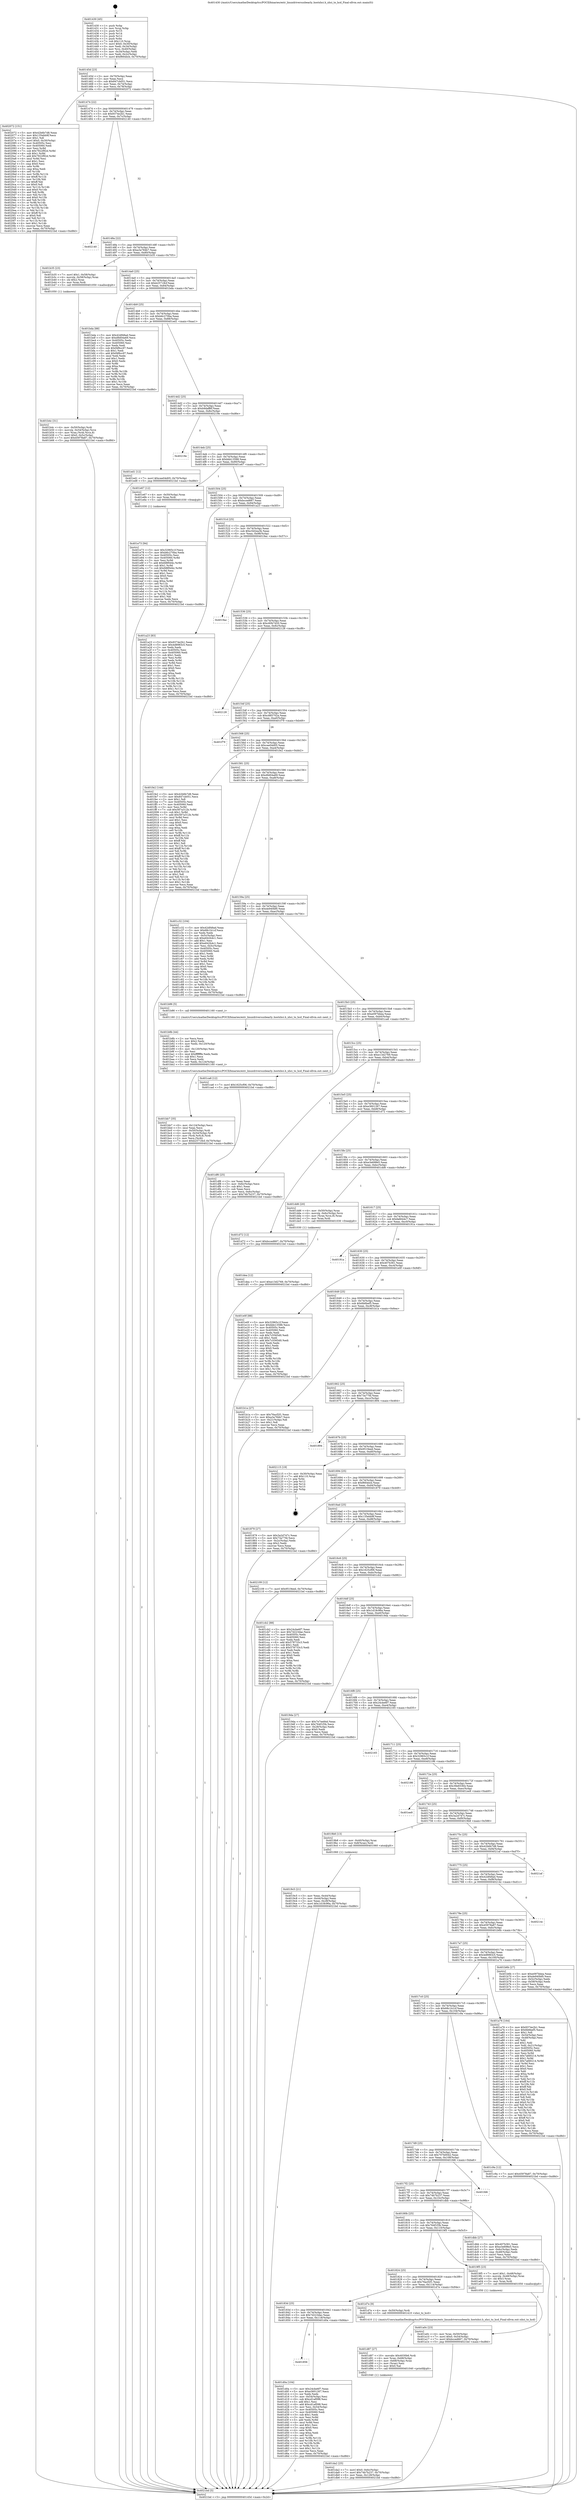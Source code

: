 digraph "0x401430" {
  label = "0x401430 (/mnt/c/Users/mathe/Desktop/tcc/POCII/binaries/extr_linuxdriversusbearly..hostxhci.h_xhci_to_hcd_Final-ollvm.out::main(0))"
  labelloc = "t"
  node[shape=record]

  Entry [label="",width=0.3,height=0.3,shape=circle,fillcolor=black,style=filled]
  "0x40145d" [label="{
     0x40145d [23]\l
     | [instrs]\l
     &nbsp;&nbsp;0x40145d \<+3\>: mov -0x70(%rbp),%eax\l
     &nbsp;&nbsp;0x401460 \<+2\>: mov %eax,%ecx\l
     &nbsp;&nbsp;0x401462 \<+6\>: sub $0x847cb051,%ecx\l
     &nbsp;&nbsp;0x401468 \<+3\>: mov %eax,-0x74(%rbp)\l
     &nbsp;&nbsp;0x40146b \<+3\>: mov %ecx,-0x78(%rbp)\l
     &nbsp;&nbsp;0x40146e \<+6\>: je 0000000000402072 \<main+0xc42\>\l
  }"]
  "0x402072" [label="{
     0x402072 [151]\l
     | [instrs]\l
     &nbsp;&nbsp;0x402072 \<+5\>: mov $0x42b6b7d8,%eax\l
     &nbsp;&nbsp;0x402077 \<+5\>: mov $0x135ebb9f,%ecx\l
     &nbsp;&nbsp;0x40207c \<+2\>: mov $0x1,%dl\l
     &nbsp;&nbsp;0x40207e \<+7\>: movl $0x0,-0x30(%rbp)\l
     &nbsp;&nbsp;0x402085 \<+7\>: mov 0x40505c,%esi\l
     &nbsp;&nbsp;0x40208c \<+7\>: mov 0x405060,%edi\l
     &nbsp;&nbsp;0x402093 \<+3\>: mov %esi,%r8d\l
     &nbsp;&nbsp;0x402096 \<+7\>: sub $0x7922f92d,%r8d\l
     &nbsp;&nbsp;0x40209d \<+4\>: sub $0x1,%r8d\l
     &nbsp;&nbsp;0x4020a1 \<+7\>: add $0x7922f92d,%r8d\l
     &nbsp;&nbsp;0x4020a8 \<+4\>: imul %r8d,%esi\l
     &nbsp;&nbsp;0x4020ac \<+3\>: and $0x1,%esi\l
     &nbsp;&nbsp;0x4020af \<+3\>: cmp $0x0,%esi\l
     &nbsp;&nbsp;0x4020b2 \<+4\>: sete %r9b\l
     &nbsp;&nbsp;0x4020b6 \<+3\>: cmp $0xa,%edi\l
     &nbsp;&nbsp;0x4020b9 \<+4\>: setl %r10b\l
     &nbsp;&nbsp;0x4020bd \<+3\>: mov %r9b,%r11b\l
     &nbsp;&nbsp;0x4020c0 \<+4\>: xor $0xff,%r11b\l
     &nbsp;&nbsp;0x4020c4 \<+3\>: mov %r10b,%bl\l
     &nbsp;&nbsp;0x4020c7 \<+3\>: xor $0xff,%bl\l
     &nbsp;&nbsp;0x4020ca \<+3\>: xor $0x0,%dl\l
     &nbsp;&nbsp;0x4020cd \<+3\>: mov %r11b,%r14b\l
     &nbsp;&nbsp;0x4020d0 \<+4\>: and $0x0,%r14b\l
     &nbsp;&nbsp;0x4020d4 \<+3\>: and %dl,%r9b\l
     &nbsp;&nbsp;0x4020d7 \<+3\>: mov %bl,%r15b\l
     &nbsp;&nbsp;0x4020da \<+4\>: and $0x0,%r15b\l
     &nbsp;&nbsp;0x4020de \<+3\>: and %dl,%r10b\l
     &nbsp;&nbsp;0x4020e1 \<+3\>: or %r9b,%r14b\l
     &nbsp;&nbsp;0x4020e4 \<+3\>: or %r10b,%r15b\l
     &nbsp;&nbsp;0x4020e7 \<+3\>: xor %r15b,%r14b\l
     &nbsp;&nbsp;0x4020ea \<+3\>: or %bl,%r11b\l
     &nbsp;&nbsp;0x4020ed \<+4\>: xor $0xff,%r11b\l
     &nbsp;&nbsp;0x4020f1 \<+3\>: or $0x0,%dl\l
     &nbsp;&nbsp;0x4020f4 \<+3\>: and %dl,%r11b\l
     &nbsp;&nbsp;0x4020f7 \<+3\>: or %r11b,%r14b\l
     &nbsp;&nbsp;0x4020fa \<+4\>: test $0x1,%r14b\l
     &nbsp;&nbsp;0x4020fe \<+3\>: cmovne %ecx,%eax\l
     &nbsp;&nbsp;0x402101 \<+3\>: mov %eax,-0x70(%rbp)\l
     &nbsp;&nbsp;0x402104 \<+5\>: jmp 00000000004021bd \<main+0xd8d\>\l
  }"]
  "0x401474" [label="{
     0x401474 [22]\l
     | [instrs]\l
     &nbsp;&nbsp;0x401474 \<+5\>: jmp 0000000000401479 \<main+0x49\>\l
     &nbsp;&nbsp;0x401479 \<+3\>: mov -0x74(%rbp),%eax\l
     &nbsp;&nbsp;0x40147c \<+5\>: sub $0x9374e2b1,%eax\l
     &nbsp;&nbsp;0x401481 \<+3\>: mov %eax,-0x7c(%rbp)\l
     &nbsp;&nbsp;0x401484 \<+6\>: je 0000000000402140 \<main+0xd10\>\l
  }"]
  Exit [label="",width=0.3,height=0.3,shape=circle,fillcolor=black,style=filled,peripheries=2]
  "0x402140" [label="{
     0x402140\l
  }", style=dashed]
  "0x40148a" [label="{
     0x40148a [22]\l
     | [instrs]\l
     &nbsp;&nbsp;0x40148a \<+5\>: jmp 000000000040148f \<main+0x5f\>\l
     &nbsp;&nbsp;0x40148f \<+3\>: mov -0x74(%rbp),%eax\l
     &nbsp;&nbsp;0x401492 \<+5\>: sub $0xa3a784b7,%eax\l
     &nbsp;&nbsp;0x401497 \<+3\>: mov %eax,-0x80(%rbp)\l
     &nbsp;&nbsp;0x40149a \<+6\>: je 0000000000401b35 \<main+0x705\>\l
  }"]
  "0x401e73" [label="{
     0x401e73 [94]\l
     | [instrs]\l
     &nbsp;&nbsp;0x401e73 \<+5\>: mov $0x32965c1f,%ecx\l
     &nbsp;&nbsp;0x401e78 \<+5\>: mov $0xb6c270ba,%edx\l
     &nbsp;&nbsp;0x401e7d \<+7\>: mov 0x40505c,%esi\l
     &nbsp;&nbsp;0x401e84 \<+8\>: mov 0x405060,%r8d\l
     &nbsp;&nbsp;0x401e8c \<+3\>: mov %esi,%r9d\l
     &nbsp;&nbsp;0x401e8f \<+7\>: add $0xfd8f0d4c,%r9d\l
     &nbsp;&nbsp;0x401e96 \<+4\>: sub $0x1,%r9d\l
     &nbsp;&nbsp;0x401e9a \<+7\>: sub $0xfd8f0d4c,%r9d\l
     &nbsp;&nbsp;0x401ea1 \<+4\>: imul %r9d,%esi\l
     &nbsp;&nbsp;0x401ea5 \<+3\>: and $0x1,%esi\l
     &nbsp;&nbsp;0x401ea8 \<+3\>: cmp $0x0,%esi\l
     &nbsp;&nbsp;0x401eab \<+4\>: sete %r10b\l
     &nbsp;&nbsp;0x401eaf \<+4\>: cmp $0xa,%r8d\l
     &nbsp;&nbsp;0x401eb3 \<+4\>: setl %r11b\l
     &nbsp;&nbsp;0x401eb7 \<+3\>: mov %r10b,%bl\l
     &nbsp;&nbsp;0x401eba \<+3\>: and %r11b,%bl\l
     &nbsp;&nbsp;0x401ebd \<+3\>: xor %r11b,%r10b\l
     &nbsp;&nbsp;0x401ec0 \<+3\>: or %r10b,%bl\l
     &nbsp;&nbsp;0x401ec3 \<+3\>: test $0x1,%bl\l
     &nbsp;&nbsp;0x401ec6 \<+3\>: cmovne %edx,%ecx\l
     &nbsp;&nbsp;0x401ec9 \<+3\>: mov %ecx,-0x70(%rbp)\l
     &nbsp;&nbsp;0x401ecc \<+5\>: jmp 00000000004021bd \<main+0xd8d\>\l
  }"]
  "0x401b35" [label="{
     0x401b35 [23]\l
     | [instrs]\l
     &nbsp;&nbsp;0x401b35 \<+7\>: movl $0x1,-0x58(%rbp)\l
     &nbsp;&nbsp;0x401b3c \<+4\>: movslq -0x58(%rbp),%rax\l
     &nbsp;&nbsp;0x401b40 \<+4\>: shl $0x2,%rax\l
     &nbsp;&nbsp;0x401b44 \<+3\>: mov %rax,%rdi\l
     &nbsp;&nbsp;0x401b47 \<+5\>: call 0000000000401050 \<malloc@plt\>\l
     | [calls]\l
     &nbsp;&nbsp;0x401050 \{1\} (unknown)\l
  }"]
  "0x4014a0" [label="{
     0x4014a0 [25]\l
     | [instrs]\l
     &nbsp;&nbsp;0x4014a0 \<+5\>: jmp 00000000004014a5 \<main+0x75\>\l
     &nbsp;&nbsp;0x4014a5 \<+3\>: mov -0x74(%rbp),%eax\l
     &nbsp;&nbsp;0x4014a8 \<+5\>: sub $0xb25718cf,%eax\l
     &nbsp;&nbsp;0x4014ad \<+6\>: mov %eax,-0x84(%rbp)\l
     &nbsp;&nbsp;0x4014b3 \<+6\>: je 0000000000401bda \<main+0x7aa\>\l
  }"]
  "0x401dea" [label="{
     0x401dea [12]\l
     | [instrs]\l
     &nbsp;&nbsp;0x401dea \<+7\>: movl $0xe13d2769,-0x70(%rbp)\l
     &nbsp;&nbsp;0x401df1 \<+5\>: jmp 00000000004021bd \<main+0xd8d\>\l
  }"]
  "0x401bda" [label="{
     0x401bda [88]\l
     | [instrs]\l
     &nbsp;&nbsp;0x401bda \<+5\>: mov $0x42df48ad,%eax\l
     &nbsp;&nbsp;0x401bdf \<+5\>: mov $0xd9d04a69,%ecx\l
     &nbsp;&nbsp;0x401be4 \<+7\>: mov 0x40505c,%edx\l
     &nbsp;&nbsp;0x401beb \<+7\>: mov 0x405060,%esi\l
     &nbsp;&nbsp;0x401bf2 \<+2\>: mov %edx,%edi\l
     &nbsp;&nbsp;0x401bf4 \<+6\>: sub $0xf4f6cc97,%edi\l
     &nbsp;&nbsp;0x401bfa \<+3\>: sub $0x1,%edi\l
     &nbsp;&nbsp;0x401bfd \<+6\>: add $0xf4f6cc97,%edi\l
     &nbsp;&nbsp;0x401c03 \<+3\>: imul %edi,%edx\l
     &nbsp;&nbsp;0x401c06 \<+3\>: and $0x1,%edx\l
     &nbsp;&nbsp;0x401c09 \<+3\>: cmp $0x0,%edx\l
     &nbsp;&nbsp;0x401c0c \<+4\>: sete %r8b\l
     &nbsp;&nbsp;0x401c10 \<+3\>: cmp $0xa,%esi\l
     &nbsp;&nbsp;0x401c13 \<+4\>: setl %r9b\l
     &nbsp;&nbsp;0x401c17 \<+3\>: mov %r8b,%r10b\l
     &nbsp;&nbsp;0x401c1a \<+3\>: and %r9b,%r10b\l
     &nbsp;&nbsp;0x401c1d \<+3\>: xor %r9b,%r8b\l
     &nbsp;&nbsp;0x401c20 \<+3\>: or %r8b,%r10b\l
     &nbsp;&nbsp;0x401c23 \<+4\>: test $0x1,%r10b\l
     &nbsp;&nbsp;0x401c27 \<+3\>: cmovne %ecx,%eax\l
     &nbsp;&nbsp;0x401c2a \<+3\>: mov %eax,-0x70(%rbp)\l
     &nbsp;&nbsp;0x401c2d \<+5\>: jmp 00000000004021bd \<main+0xd8d\>\l
  }"]
  "0x4014b9" [label="{
     0x4014b9 [25]\l
     | [instrs]\l
     &nbsp;&nbsp;0x4014b9 \<+5\>: jmp 00000000004014be \<main+0x8e\>\l
     &nbsp;&nbsp;0x4014be \<+3\>: mov -0x74(%rbp),%eax\l
     &nbsp;&nbsp;0x4014c1 \<+5\>: sub $0xb6c270ba,%eax\l
     &nbsp;&nbsp;0x4014c6 \<+6\>: mov %eax,-0x88(%rbp)\l
     &nbsp;&nbsp;0x4014cc \<+6\>: je 0000000000401ed1 \<main+0xaa1\>\l
  }"]
  "0x401da2" [label="{
     0x401da2 [25]\l
     | [instrs]\l
     &nbsp;&nbsp;0x401da2 \<+7\>: movl $0x0,-0x6c(%rbp)\l
     &nbsp;&nbsp;0x401da9 \<+7\>: movl $0x74b7b237,-0x70(%rbp)\l
     &nbsp;&nbsp;0x401db0 \<+6\>: mov %eax,-0x128(%rbp)\l
     &nbsp;&nbsp;0x401db6 \<+5\>: jmp 00000000004021bd \<main+0xd8d\>\l
  }"]
  "0x401ed1" [label="{
     0x401ed1 [12]\l
     | [instrs]\l
     &nbsp;&nbsp;0x401ed1 \<+7\>: movl $0xcee04d05,-0x70(%rbp)\l
     &nbsp;&nbsp;0x401ed8 \<+5\>: jmp 00000000004021bd \<main+0xd8d\>\l
  }"]
  "0x4014d2" [label="{
     0x4014d2 [25]\l
     | [instrs]\l
     &nbsp;&nbsp;0x4014d2 \<+5\>: jmp 00000000004014d7 \<main+0xa7\>\l
     &nbsp;&nbsp;0x4014d7 \<+3\>: mov -0x74(%rbp),%eax\l
     &nbsp;&nbsp;0x4014da \<+5\>: sub $0xb9daff6f,%eax\l
     &nbsp;&nbsp;0x4014df \<+6\>: mov %eax,-0x8c(%rbp)\l
     &nbsp;&nbsp;0x4014e5 \<+6\>: je 000000000040219e \<main+0xd6e\>\l
  }"]
  "0x401d87" [label="{
     0x401d87 [27]\l
     | [instrs]\l
     &nbsp;&nbsp;0x401d87 \<+10\>: movabs $0x4030b6,%rdi\l
     &nbsp;&nbsp;0x401d91 \<+4\>: mov %rax,-0x68(%rbp)\l
     &nbsp;&nbsp;0x401d95 \<+4\>: mov -0x68(%rbp),%rax\l
     &nbsp;&nbsp;0x401d99 \<+2\>: mov (%rax),%esi\l
     &nbsp;&nbsp;0x401d9b \<+2\>: mov $0x0,%al\l
     &nbsp;&nbsp;0x401d9d \<+5\>: call 0000000000401040 \<printf@plt\>\l
     | [calls]\l
     &nbsp;&nbsp;0x401040 \{1\} (unknown)\l
  }"]
  "0x40219e" [label="{
     0x40219e\l
  }", style=dashed]
  "0x4014eb" [label="{
     0x4014eb [25]\l
     | [instrs]\l
     &nbsp;&nbsp;0x4014eb \<+5\>: jmp 00000000004014f0 \<main+0xc0\>\l
     &nbsp;&nbsp;0x4014f0 \<+3\>: mov -0x74(%rbp),%eax\l
     &nbsp;&nbsp;0x4014f3 \<+5\>: sub $0xbbb13588,%eax\l
     &nbsp;&nbsp;0x4014f8 \<+6\>: mov %eax,-0x90(%rbp)\l
     &nbsp;&nbsp;0x4014fe \<+6\>: je 0000000000401e67 \<main+0xa37\>\l
  }"]
  "0x401856" [label="{
     0x401856\l
  }", style=dashed]
  "0x401e67" [label="{
     0x401e67 [12]\l
     | [instrs]\l
     &nbsp;&nbsp;0x401e67 \<+4\>: mov -0x50(%rbp),%rax\l
     &nbsp;&nbsp;0x401e6b \<+3\>: mov %rax,%rdi\l
     &nbsp;&nbsp;0x401e6e \<+5\>: call 0000000000401030 \<free@plt\>\l
     | [calls]\l
     &nbsp;&nbsp;0x401030 \{1\} (unknown)\l
  }"]
  "0x401504" [label="{
     0x401504 [25]\l
     | [instrs]\l
     &nbsp;&nbsp;0x401504 \<+5\>: jmp 0000000000401509 \<main+0xd9\>\l
     &nbsp;&nbsp;0x401509 \<+3\>: mov -0x74(%rbp),%eax\l
     &nbsp;&nbsp;0x40150c \<+5\>: sub $0xbcced667,%eax\l
     &nbsp;&nbsp;0x401511 \<+6\>: mov %eax,-0x94(%rbp)\l
     &nbsp;&nbsp;0x401517 \<+6\>: je 0000000000401a23 \<main+0x5f3\>\l
  }"]
  "0x401d0a" [label="{
     0x401d0a [104]\l
     | [instrs]\l
     &nbsp;&nbsp;0x401d0a \<+5\>: mov $0x24cbe6f7,%eax\l
     &nbsp;&nbsp;0x401d0f \<+5\>: mov $0xe3601267,%ecx\l
     &nbsp;&nbsp;0x401d14 \<+2\>: xor %edx,%edx\l
     &nbsp;&nbsp;0x401d16 \<+3\>: mov -0x54(%rbp),%esi\l
     &nbsp;&nbsp;0x401d19 \<+6\>: sub $0xcd1af098,%esi\l
     &nbsp;&nbsp;0x401d1f \<+3\>: add $0x1,%esi\l
     &nbsp;&nbsp;0x401d22 \<+6\>: add $0xcd1af098,%esi\l
     &nbsp;&nbsp;0x401d28 \<+3\>: mov %esi,-0x54(%rbp)\l
     &nbsp;&nbsp;0x401d2b \<+7\>: mov 0x40505c,%esi\l
     &nbsp;&nbsp;0x401d32 \<+7\>: mov 0x405060,%edi\l
     &nbsp;&nbsp;0x401d39 \<+3\>: sub $0x1,%edx\l
     &nbsp;&nbsp;0x401d3c \<+3\>: mov %esi,%r8d\l
     &nbsp;&nbsp;0x401d3f \<+3\>: add %edx,%r8d\l
     &nbsp;&nbsp;0x401d42 \<+4\>: imul %r8d,%esi\l
     &nbsp;&nbsp;0x401d46 \<+3\>: and $0x1,%esi\l
     &nbsp;&nbsp;0x401d49 \<+3\>: cmp $0x0,%esi\l
     &nbsp;&nbsp;0x401d4c \<+4\>: sete %r9b\l
     &nbsp;&nbsp;0x401d50 \<+3\>: cmp $0xa,%edi\l
     &nbsp;&nbsp;0x401d53 \<+4\>: setl %r10b\l
     &nbsp;&nbsp;0x401d57 \<+3\>: mov %r9b,%r11b\l
     &nbsp;&nbsp;0x401d5a \<+3\>: and %r10b,%r11b\l
     &nbsp;&nbsp;0x401d5d \<+3\>: xor %r10b,%r9b\l
     &nbsp;&nbsp;0x401d60 \<+3\>: or %r9b,%r11b\l
     &nbsp;&nbsp;0x401d63 \<+4\>: test $0x1,%r11b\l
     &nbsp;&nbsp;0x401d67 \<+3\>: cmovne %ecx,%eax\l
     &nbsp;&nbsp;0x401d6a \<+3\>: mov %eax,-0x70(%rbp)\l
     &nbsp;&nbsp;0x401d6d \<+5\>: jmp 00000000004021bd \<main+0xd8d\>\l
  }"]
  "0x401a23" [label="{
     0x401a23 [83]\l
     | [instrs]\l
     &nbsp;&nbsp;0x401a23 \<+5\>: mov $0x9374e2b1,%eax\l
     &nbsp;&nbsp;0x401a28 \<+5\>: mov $0x4d8983c5,%ecx\l
     &nbsp;&nbsp;0x401a2d \<+2\>: xor %edx,%edx\l
     &nbsp;&nbsp;0x401a2f \<+7\>: mov 0x40505c,%esi\l
     &nbsp;&nbsp;0x401a36 \<+7\>: mov 0x405060,%edi\l
     &nbsp;&nbsp;0x401a3d \<+3\>: sub $0x1,%edx\l
     &nbsp;&nbsp;0x401a40 \<+3\>: mov %esi,%r8d\l
     &nbsp;&nbsp;0x401a43 \<+3\>: add %edx,%r8d\l
     &nbsp;&nbsp;0x401a46 \<+4\>: imul %r8d,%esi\l
     &nbsp;&nbsp;0x401a4a \<+3\>: and $0x1,%esi\l
     &nbsp;&nbsp;0x401a4d \<+3\>: cmp $0x0,%esi\l
     &nbsp;&nbsp;0x401a50 \<+4\>: sete %r9b\l
     &nbsp;&nbsp;0x401a54 \<+3\>: cmp $0xa,%edi\l
     &nbsp;&nbsp;0x401a57 \<+4\>: setl %r10b\l
     &nbsp;&nbsp;0x401a5b \<+3\>: mov %r9b,%r11b\l
     &nbsp;&nbsp;0x401a5e \<+3\>: and %r10b,%r11b\l
     &nbsp;&nbsp;0x401a61 \<+3\>: xor %r10b,%r9b\l
     &nbsp;&nbsp;0x401a64 \<+3\>: or %r9b,%r11b\l
     &nbsp;&nbsp;0x401a67 \<+4\>: test $0x1,%r11b\l
     &nbsp;&nbsp;0x401a6b \<+3\>: cmovne %ecx,%eax\l
     &nbsp;&nbsp;0x401a6e \<+3\>: mov %eax,-0x70(%rbp)\l
     &nbsp;&nbsp;0x401a71 \<+5\>: jmp 00000000004021bd \<main+0xd8d\>\l
  }"]
  "0x40151d" [label="{
     0x40151d [25]\l
     | [instrs]\l
     &nbsp;&nbsp;0x40151d \<+5\>: jmp 0000000000401522 \<main+0xf2\>\l
     &nbsp;&nbsp;0x401522 \<+3\>: mov -0x74(%rbp),%eax\l
     &nbsp;&nbsp;0x401525 \<+5\>: sub $0xc5d2ea3b,%eax\l
     &nbsp;&nbsp;0x40152a \<+6\>: mov %eax,-0x98(%rbp)\l
     &nbsp;&nbsp;0x401530 \<+6\>: je 00000000004019ac \<main+0x57c\>\l
  }"]
  "0x40183d" [label="{
     0x40183d [25]\l
     | [instrs]\l
     &nbsp;&nbsp;0x40183d \<+5\>: jmp 0000000000401842 \<main+0x412\>\l
     &nbsp;&nbsp;0x401842 \<+3\>: mov -0x74(%rbp),%eax\l
     &nbsp;&nbsp;0x401845 \<+5\>: sub $0x7d223dac,%eax\l
     &nbsp;&nbsp;0x40184a \<+6\>: mov %eax,-0x118(%rbp)\l
     &nbsp;&nbsp;0x401850 \<+6\>: je 0000000000401d0a \<main+0x8da\>\l
  }"]
  "0x4019ac" [label="{
     0x4019ac\l
  }", style=dashed]
  "0x401536" [label="{
     0x401536 [25]\l
     | [instrs]\l
     &nbsp;&nbsp;0x401536 \<+5\>: jmp 000000000040153b \<main+0x10b\>\l
     &nbsp;&nbsp;0x40153b \<+3\>: mov -0x74(%rbp),%eax\l
     &nbsp;&nbsp;0x40153e \<+5\>: sub $0xc60b7d20,%eax\l
     &nbsp;&nbsp;0x401543 \<+6\>: mov %eax,-0x9c(%rbp)\l
     &nbsp;&nbsp;0x401549 \<+6\>: je 0000000000402128 \<main+0xcf8\>\l
  }"]
  "0x401d7e" [label="{
     0x401d7e [9]\l
     | [instrs]\l
     &nbsp;&nbsp;0x401d7e \<+4\>: mov -0x50(%rbp),%rdi\l
     &nbsp;&nbsp;0x401d82 \<+5\>: call 0000000000401410 \<xhci_to_hcd\>\l
     | [calls]\l
     &nbsp;&nbsp;0x401410 \{1\} (/mnt/c/Users/mathe/Desktop/tcc/POCII/binaries/extr_linuxdriversusbearly..hostxhci.h_xhci_to_hcd_Final-ollvm.out::xhci_to_hcd)\l
  }"]
  "0x402128" [label="{
     0x402128\l
  }", style=dashed]
  "0x40154f" [label="{
     0x40154f [25]\l
     | [instrs]\l
     &nbsp;&nbsp;0x40154f \<+5\>: jmp 0000000000401554 \<main+0x124\>\l
     &nbsp;&nbsp;0x401554 \<+3\>: mov -0x74(%rbp),%eax\l
     &nbsp;&nbsp;0x401557 \<+5\>: sub $0xc885702a,%eax\l
     &nbsp;&nbsp;0x40155c \<+6\>: mov %eax,-0xa0(%rbp)\l
     &nbsp;&nbsp;0x401562 \<+6\>: je 0000000000401f79 \<main+0xb49\>\l
  }"]
  "0x401bb7" [label="{
     0x401bb7 [35]\l
     | [instrs]\l
     &nbsp;&nbsp;0x401bb7 \<+6\>: mov -0x124(%rbp),%ecx\l
     &nbsp;&nbsp;0x401bbd \<+3\>: imul %eax,%ecx\l
     &nbsp;&nbsp;0x401bc0 \<+4\>: mov -0x50(%rbp),%rdi\l
     &nbsp;&nbsp;0x401bc4 \<+4\>: movslq -0x54(%rbp),%r8\l
     &nbsp;&nbsp;0x401bc8 \<+4\>: mov (%rdi,%r8,8),%rdi\l
     &nbsp;&nbsp;0x401bcc \<+2\>: mov %ecx,(%rdi)\l
     &nbsp;&nbsp;0x401bce \<+7\>: movl $0xb25718cf,-0x70(%rbp)\l
     &nbsp;&nbsp;0x401bd5 \<+5\>: jmp 00000000004021bd \<main+0xd8d\>\l
  }"]
  "0x401f79" [label="{
     0x401f79\l
  }", style=dashed]
  "0x401568" [label="{
     0x401568 [25]\l
     | [instrs]\l
     &nbsp;&nbsp;0x401568 \<+5\>: jmp 000000000040156d \<main+0x13d\>\l
     &nbsp;&nbsp;0x40156d \<+3\>: mov -0x74(%rbp),%eax\l
     &nbsp;&nbsp;0x401570 \<+5\>: sub $0xcee04d05,%eax\l
     &nbsp;&nbsp;0x401575 \<+6\>: mov %eax,-0xa4(%rbp)\l
     &nbsp;&nbsp;0x40157b \<+6\>: je 0000000000401fe2 \<main+0xbb2\>\l
  }"]
  "0x401b8b" [label="{
     0x401b8b [44]\l
     | [instrs]\l
     &nbsp;&nbsp;0x401b8b \<+2\>: xor %ecx,%ecx\l
     &nbsp;&nbsp;0x401b8d \<+5\>: mov $0x2,%edx\l
     &nbsp;&nbsp;0x401b92 \<+6\>: mov %edx,-0x120(%rbp)\l
     &nbsp;&nbsp;0x401b98 \<+1\>: cltd\l
     &nbsp;&nbsp;0x401b99 \<+6\>: mov -0x120(%rbp),%esi\l
     &nbsp;&nbsp;0x401b9f \<+2\>: idiv %esi\l
     &nbsp;&nbsp;0x401ba1 \<+6\>: imul $0xfffffffe,%edx,%edx\l
     &nbsp;&nbsp;0x401ba7 \<+3\>: sub $0x1,%ecx\l
     &nbsp;&nbsp;0x401baa \<+2\>: sub %ecx,%edx\l
     &nbsp;&nbsp;0x401bac \<+6\>: mov %edx,-0x124(%rbp)\l
     &nbsp;&nbsp;0x401bb2 \<+5\>: call 0000000000401160 \<next_i\>\l
     | [calls]\l
     &nbsp;&nbsp;0x401160 \{1\} (/mnt/c/Users/mathe/Desktop/tcc/POCII/binaries/extr_linuxdriversusbearly..hostxhci.h_xhci_to_hcd_Final-ollvm.out::next_i)\l
  }"]
  "0x401fe2" [label="{
     0x401fe2 [144]\l
     | [instrs]\l
     &nbsp;&nbsp;0x401fe2 \<+5\>: mov $0x42b6b7d8,%eax\l
     &nbsp;&nbsp;0x401fe7 \<+5\>: mov $0x847cb051,%ecx\l
     &nbsp;&nbsp;0x401fec \<+2\>: mov $0x1,%dl\l
     &nbsp;&nbsp;0x401fee \<+7\>: mov 0x40505c,%esi\l
     &nbsp;&nbsp;0x401ff5 \<+7\>: mov 0x405060,%edi\l
     &nbsp;&nbsp;0x401ffc \<+3\>: mov %esi,%r8d\l
     &nbsp;&nbsp;0x401fff \<+7\>: sub $0x587a312b,%r8d\l
     &nbsp;&nbsp;0x402006 \<+4\>: sub $0x1,%r8d\l
     &nbsp;&nbsp;0x40200a \<+7\>: add $0x587a312b,%r8d\l
     &nbsp;&nbsp;0x402011 \<+4\>: imul %r8d,%esi\l
     &nbsp;&nbsp;0x402015 \<+3\>: and $0x1,%esi\l
     &nbsp;&nbsp;0x402018 \<+3\>: cmp $0x0,%esi\l
     &nbsp;&nbsp;0x40201b \<+4\>: sete %r9b\l
     &nbsp;&nbsp;0x40201f \<+3\>: cmp $0xa,%edi\l
     &nbsp;&nbsp;0x402022 \<+4\>: setl %r10b\l
     &nbsp;&nbsp;0x402026 \<+3\>: mov %r9b,%r11b\l
     &nbsp;&nbsp;0x402029 \<+4\>: xor $0xff,%r11b\l
     &nbsp;&nbsp;0x40202d \<+3\>: mov %r10b,%bl\l
     &nbsp;&nbsp;0x402030 \<+3\>: xor $0xff,%bl\l
     &nbsp;&nbsp;0x402033 \<+3\>: xor $0x1,%dl\l
     &nbsp;&nbsp;0x402036 \<+3\>: mov %r11b,%r14b\l
     &nbsp;&nbsp;0x402039 \<+4\>: and $0xff,%r14b\l
     &nbsp;&nbsp;0x40203d \<+3\>: and %dl,%r9b\l
     &nbsp;&nbsp;0x402040 \<+3\>: mov %bl,%r15b\l
     &nbsp;&nbsp;0x402043 \<+4\>: and $0xff,%r15b\l
     &nbsp;&nbsp;0x402047 \<+3\>: and %dl,%r10b\l
     &nbsp;&nbsp;0x40204a \<+3\>: or %r9b,%r14b\l
     &nbsp;&nbsp;0x40204d \<+3\>: or %r10b,%r15b\l
     &nbsp;&nbsp;0x402050 \<+3\>: xor %r15b,%r14b\l
     &nbsp;&nbsp;0x402053 \<+3\>: or %bl,%r11b\l
     &nbsp;&nbsp;0x402056 \<+4\>: xor $0xff,%r11b\l
     &nbsp;&nbsp;0x40205a \<+3\>: or $0x1,%dl\l
     &nbsp;&nbsp;0x40205d \<+3\>: and %dl,%r11b\l
     &nbsp;&nbsp;0x402060 \<+3\>: or %r11b,%r14b\l
     &nbsp;&nbsp;0x402063 \<+4\>: test $0x1,%r14b\l
     &nbsp;&nbsp;0x402067 \<+3\>: cmovne %ecx,%eax\l
     &nbsp;&nbsp;0x40206a \<+3\>: mov %eax,-0x70(%rbp)\l
     &nbsp;&nbsp;0x40206d \<+5\>: jmp 00000000004021bd \<main+0xd8d\>\l
  }"]
  "0x401581" [label="{
     0x401581 [25]\l
     | [instrs]\l
     &nbsp;&nbsp;0x401581 \<+5\>: jmp 0000000000401586 \<main+0x156\>\l
     &nbsp;&nbsp;0x401586 \<+3\>: mov -0x74(%rbp),%eax\l
     &nbsp;&nbsp;0x401589 \<+5\>: sub $0xd9d04a69,%eax\l
     &nbsp;&nbsp;0x40158e \<+6\>: mov %eax,-0xa8(%rbp)\l
     &nbsp;&nbsp;0x401594 \<+6\>: je 0000000000401c32 \<main+0x802\>\l
  }"]
  "0x401b4c" [label="{
     0x401b4c [31]\l
     | [instrs]\l
     &nbsp;&nbsp;0x401b4c \<+4\>: mov -0x50(%rbp),%rdi\l
     &nbsp;&nbsp;0x401b50 \<+4\>: movslq -0x54(%rbp),%rcx\l
     &nbsp;&nbsp;0x401b54 \<+4\>: mov %rax,(%rdi,%rcx,8)\l
     &nbsp;&nbsp;0x401b58 \<+7\>: movl $0x0,-0x5c(%rbp)\l
     &nbsp;&nbsp;0x401b5f \<+7\>: movl $0x45978a87,-0x70(%rbp)\l
     &nbsp;&nbsp;0x401b66 \<+5\>: jmp 00000000004021bd \<main+0xd8d\>\l
  }"]
  "0x401c32" [label="{
     0x401c32 [104]\l
     | [instrs]\l
     &nbsp;&nbsp;0x401c32 \<+5\>: mov $0x42df48ad,%eax\l
     &nbsp;&nbsp;0x401c37 \<+5\>: mov $0x68c1b1cf,%ecx\l
     &nbsp;&nbsp;0x401c3c \<+2\>: xor %edx,%edx\l
     &nbsp;&nbsp;0x401c3e \<+3\>: mov -0x5c(%rbp),%esi\l
     &nbsp;&nbsp;0x401c41 \<+6\>: sub $0xe642b4c1,%esi\l
     &nbsp;&nbsp;0x401c47 \<+3\>: add $0x1,%esi\l
     &nbsp;&nbsp;0x401c4a \<+6\>: add $0xe642b4c1,%esi\l
     &nbsp;&nbsp;0x401c50 \<+3\>: mov %esi,-0x5c(%rbp)\l
     &nbsp;&nbsp;0x401c53 \<+7\>: mov 0x40505c,%esi\l
     &nbsp;&nbsp;0x401c5a \<+7\>: mov 0x405060,%edi\l
     &nbsp;&nbsp;0x401c61 \<+3\>: sub $0x1,%edx\l
     &nbsp;&nbsp;0x401c64 \<+3\>: mov %esi,%r8d\l
     &nbsp;&nbsp;0x401c67 \<+3\>: add %edx,%r8d\l
     &nbsp;&nbsp;0x401c6a \<+4\>: imul %r8d,%esi\l
     &nbsp;&nbsp;0x401c6e \<+3\>: and $0x1,%esi\l
     &nbsp;&nbsp;0x401c71 \<+3\>: cmp $0x0,%esi\l
     &nbsp;&nbsp;0x401c74 \<+4\>: sete %r9b\l
     &nbsp;&nbsp;0x401c78 \<+3\>: cmp $0xa,%edi\l
     &nbsp;&nbsp;0x401c7b \<+4\>: setl %r10b\l
     &nbsp;&nbsp;0x401c7f \<+3\>: mov %r9b,%r11b\l
     &nbsp;&nbsp;0x401c82 \<+3\>: and %r10b,%r11b\l
     &nbsp;&nbsp;0x401c85 \<+3\>: xor %r10b,%r9b\l
     &nbsp;&nbsp;0x401c88 \<+3\>: or %r9b,%r11b\l
     &nbsp;&nbsp;0x401c8b \<+4\>: test $0x1,%r11b\l
     &nbsp;&nbsp;0x401c8f \<+3\>: cmovne %ecx,%eax\l
     &nbsp;&nbsp;0x401c92 \<+3\>: mov %eax,-0x70(%rbp)\l
     &nbsp;&nbsp;0x401c95 \<+5\>: jmp 00000000004021bd \<main+0xd8d\>\l
  }"]
  "0x40159a" [label="{
     0x40159a [25]\l
     | [instrs]\l
     &nbsp;&nbsp;0x40159a \<+5\>: jmp 000000000040159f \<main+0x16f\>\l
     &nbsp;&nbsp;0x40159f \<+3\>: mov -0x74(%rbp),%eax\l
     &nbsp;&nbsp;0x4015a2 \<+5\>: sub $0xde940bf0,%eax\l
     &nbsp;&nbsp;0x4015a7 \<+6\>: mov %eax,-0xac(%rbp)\l
     &nbsp;&nbsp;0x4015ad \<+6\>: je 0000000000401b86 \<main+0x756\>\l
  }"]
  "0x401a0c" [label="{
     0x401a0c [23]\l
     | [instrs]\l
     &nbsp;&nbsp;0x401a0c \<+4\>: mov %rax,-0x50(%rbp)\l
     &nbsp;&nbsp;0x401a10 \<+7\>: movl $0x0,-0x54(%rbp)\l
     &nbsp;&nbsp;0x401a17 \<+7\>: movl $0xbcced667,-0x70(%rbp)\l
     &nbsp;&nbsp;0x401a1e \<+5\>: jmp 00000000004021bd \<main+0xd8d\>\l
  }"]
  "0x401b86" [label="{
     0x401b86 [5]\l
     | [instrs]\l
     &nbsp;&nbsp;0x401b86 \<+5\>: call 0000000000401160 \<next_i\>\l
     | [calls]\l
     &nbsp;&nbsp;0x401160 \{1\} (/mnt/c/Users/mathe/Desktop/tcc/POCII/binaries/extr_linuxdriversusbearly..hostxhci.h_xhci_to_hcd_Final-ollvm.out::next_i)\l
  }"]
  "0x4015b3" [label="{
     0x4015b3 [25]\l
     | [instrs]\l
     &nbsp;&nbsp;0x4015b3 \<+5\>: jmp 00000000004015b8 \<main+0x188\>\l
     &nbsp;&nbsp;0x4015b8 \<+3\>: mov -0x74(%rbp),%eax\l
     &nbsp;&nbsp;0x4015bb \<+5\>: sub $0xe097bbea,%eax\l
     &nbsp;&nbsp;0x4015c0 \<+6\>: mov %eax,-0xb0(%rbp)\l
     &nbsp;&nbsp;0x4015c6 \<+6\>: je 0000000000401ca6 \<main+0x876\>\l
  }"]
  "0x401824" [label="{
     0x401824 [25]\l
     | [instrs]\l
     &nbsp;&nbsp;0x401824 \<+5\>: jmp 0000000000401829 \<main+0x3f9\>\l
     &nbsp;&nbsp;0x401829 \<+3\>: mov -0x74(%rbp),%eax\l
     &nbsp;&nbsp;0x40182c \<+5\>: sub $0x76acf2f1,%eax\l
     &nbsp;&nbsp;0x401831 \<+6\>: mov %eax,-0x114(%rbp)\l
     &nbsp;&nbsp;0x401837 \<+6\>: je 0000000000401d7e \<main+0x94e\>\l
  }"]
  "0x401ca6" [label="{
     0x401ca6 [12]\l
     | [instrs]\l
     &nbsp;&nbsp;0x401ca6 \<+7\>: movl $0x1625cf06,-0x70(%rbp)\l
     &nbsp;&nbsp;0x401cad \<+5\>: jmp 00000000004021bd \<main+0xd8d\>\l
  }"]
  "0x4015cc" [label="{
     0x4015cc [25]\l
     | [instrs]\l
     &nbsp;&nbsp;0x4015cc \<+5\>: jmp 00000000004015d1 \<main+0x1a1\>\l
     &nbsp;&nbsp;0x4015d1 \<+3\>: mov -0x74(%rbp),%eax\l
     &nbsp;&nbsp;0x4015d4 \<+5\>: sub $0xe13d2769,%eax\l
     &nbsp;&nbsp;0x4015d9 \<+6\>: mov %eax,-0xb4(%rbp)\l
     &nbsp;&nbsp;0x4015df \<+6\>: je 0000000000401df6 \<main+0x9c6\>\l
  }"]
  "0x4019f5" [label="{
     0x4019f5 [23]\l
     | [instrs]\l
     &nbsp;&nbsp;0x4019f5 \<+7\>: movl $0x1,-0x48(%rbp)\l
     &nbsp;&nbsp;0x4019fc \<+4\>: movslq -0x48(%rbp),%rax\l
     &nbsp;&nbsp;0x401a00 \<+4\>: shl $0x3,%rax\l
     &nbsp;&nbsp;0x401a04 \<+3\>: mov %rax,%rdi\l
     &nbsp;&nbsp;0x401a07 \<+5\>: call 0000000000401050 \<malloc@plt\>\l
     | [calls]\l
     &nbsp;&nbsp;0x401050 \{1\} (unknown)\l
  }"]
  "0x401df6" [label="{
     0x401df6 [25]\l
     | [instrs]\l
     &nbsp;&nbsp;0x401df6 \<+2\>: xor %eax,%eax\l
     &nbsp;&nbsp;0x401df8 \<+3\>: mov -0x6c(%rbp),%ecx\l
     &nbsp;&nbsp;0x401dfb \<+3\>: sub $0x1,%eax\l
     &nbsp;&nbsp;0x401dfe \<+2\>: sub %eax,%ecx\l
     &nbsp;&nbsp;0x401e00 \<+3\>: mov %ecx,-0x6c(%rbp)\l
     &nbsp;&nbsp;0x401e03 \<+7\>: movl $0x74b7b237,-0x70(%rbp)\l
     &nbsp;&nbsp;0x401e0a \<+5\>: jmp 00000000004021bd \<main+0xd8d\>\l
  }"]
  "0x4015e5" [label="{
     0x4015e5 [25]\l
     | [instrs]\l
     &nbsp;&nbsp;0x4015e5 \<+5\>: jmp 00000000004015ea \<main+0x1ba\>\l
     &nbsp;&nbsp;0x4015ea \<+3\>: mov -0x74(%rbp),%eax\l
     &nbsp;&nbsp;0x4015ed \<+5\>: sub $0xe3601267,%eax\l
     &nbsp;&nbsp;0x4015f2 \<+6\>: mov %eax,-0xb8(%rbp)\l
     &nbsp;&nbsp;0x4015f8 \<+6\>: je 0000000000401d72 \<main+0x942\>\l
  }"]
  "0x40180b" [label="{
     0x40180b [25]\l
     | [instrs]\l
     &nbsp;&nbsp;0x40180b \<+5\>: jmp 0000000000401810 \<main+0x3e0\>\l
     &nbsp;&nbsp;0x401810 \<+3\>: mov -0x74(%rbp),%eax\l
     &nbsp;&nbsp;0x401813 \<+5\>: sub $0x764f1f3b,%eax\l
     &nbsp;&nbsp;0x401818 \<+6\>: mov %eax,-0x110(%rbp)\l
     &nbsp;&nbsp;0x40181e \<+6\>: je 00000000004019f5 \<main+0x5c5\>\l
  }"]
  "0x401d72" [label="{
     0x401d72 [12]\l
     | [instrs]\l
     &nbsp;&nbsp;0x401d72 \<+7\>: movl $0xbcced667,-0x70(%rbp)\l
     &nbsp;&nbsp;0x401d79 \<+5\>: jmp 00000000004021bd \<main+0xd8d\>\l
  }"]
  "0x4015fe" [label="{
     0x4015fe [25]\l
     | [instrs]\l
     &nbsp;&nbsp;0x4015fe \<+5\>: jmp 0000000000401603 \<main+0x1d3\>\l
     &nbsp;&nbsp;0x401603 \<+3\>: mov -0x74(%rbp),%eax\l
     &nbsp;&nbsp;0x401606 \<+5\>: sub $0xe3e698e5,%eax\l
     &nbsp;&nbsp;0x40160b \<+6\>: mov %eax,-0xbc(%rbp)\l
     &nbsp;&nbsp;0x401611 \<+6\>: je 0000000000401dd6 \<main+0x9a6\>\l
  }"]
  "0x401dbb" [label="{
     0x401dbb [27]\l
     | [instrs]\l
     &nbsp;&nbsp;0x401dbb \<+5\>: mov $0x407b361,%eax\l
     &nbsp;&nbsp;0x401dc0 \<+5\>: mov $0xe3e698e5,%ecx\l
     &nbsp;&nbsp;0x401dc5 \<+3\>: mov -0x6c(%rbp),%edx\l
     &nbsp;&nbsp;0x401dc8 \<+3\>: cmp -0x48(%rbp),%edx\l
     &nbsp;&nbsp;0x401dcb \<+3\>: cmovl %ecx,%eax\l
     &nbsp;&nbsp;0x401dce \<+3\>: mov %eax,-0x70(%rbp)\l
     &nbsp;&nbsp;0x401dd1 \<+5\>: jmp 00000000004021bd \<main+0xd8d\>\l
  }"]
  "0x401dd6" [label="{
     0x401dd6 [20]\l
     | [instrs]\l
     &nbsp;&nbsp;0x401dd6 \<+4\>: mov -0x50(%rbp),%rax\l
     &nbsp;&nbsp;0x401dda \<+4\>: movslq -0x6c(%rbp),%rcx\l
     &nbsp;&nbsp;0x401dde \<+4\>: mov (%rax,%rcx,8),%rax\l
     &nbsp;&nbsp;0x401de2 \<+3\>: mov %rax,%rdi\l
     &nbsp;&nbsp;0x401de5 \<+5\>: call 0000000000401030 \<free@plt\>\l
     | [calls]\l
     &nbsp;&nbsp;0x401030 \{1\} (unknown)\l
  }"]
  "0x401617" [label="{
     0x401617 [25]\l
     | [instrs]\l
     &nbsp;&nbsp;0x401617 \<+5\>: jmp 000000000040161c \<main+0x1ec\>\l
     &nbsp;&nbsp;0x40161c \<+3\>: mov -0x74(%rbp),%eax\l
     &nbsp;&nbsp;0x40161f \<+5\>: sub $0xfa6644c7,%eax\l
     &nbsp;&nbsp;0x401624 \<+6\>: mov %eax,-0xc0(%rbp)\l
     &nbsp;&nbsp;0x40162a \<+6\>: je 000000000040191a \<main+0x4ea\>\l
  }"]
  "0x4017f2" [label="{
     0x4017f2 [25]\l
     | [instrs]\l
     &nbsp;&nbsp;0x4017f2 \<+5\>: jmp 00000000004017f7 \<main+0x3c7\>\l
     &nbsp;&nbsp;0x4017f7 \<+3\>: mov -0x74(%rbp),%eax\l
     &nbsp;&nbsp;0x4017fa \<+5\>: sub $0x74b7b237,%eax\l
     &nbsp;&nbsp;0x4017ff \<+6\>: mov %eax,-0x10c(%rbp)\l
     &nbsp;&nbsp;0x401805 \<+6\>: je 0000000000401dbb \<main+0x98b\>\l
  }"]
  "0x40191a" [label="{
     0x40191a\l
  }", style=dashed]
  "0x401630" [label="{
     0x401630 [25]\l
     | [instrs]\l
     &nbsp;&nbsp;0x401630 \<+5\>: jmp 0000000000401635 \<main+0x205\>\l
     &nbsp;&nbsp;0x401635 \<+3\>: mov -0x74(%rbp),%eax\l
     &nbsp;&nbsp;0x401638 \<+5\>: sub $0x407b361,%eax\l
     &nbsp;&nbsp;0x40163d \<+6\>: mov %eax,-0xc4(%rbp)\l
     &nbsp;&nbsp;0x401643 \<+6\>: je 0000000000401e0f \<main+0x9df\>\l
  }"]
  "0x401fd6" [label="{
     0x401fd6\l
  }", style=dashed]
  "0x401e0f" [label="{
     0x401e0f [88]\l
     | [instrs]\l
     &nbsp;&nbsp;0x401e0f \<+5\>: mov $0x32965c1f,%eax\l
     &nbsp;&nbsp;0x401e14 \<+5\>: mov $0xbbb13588,%ecx\l
     &nbsp;&nbsp;0x401e19 \<+7\>: mov 0x40505c,%edx\l
     &nbsp;&nbsp;0x401e20 \<+7\>: mov 0x405060,%esi\l
     &nbsp;&nbsp;0x401e27 \<+2\>: mov %edx,%edi\l
     &nbsp;&nbsp;0x401e29 \<+6\>: sub $0x7c5565d0,%edi\l
     &nbsp;&nbsp;0x401e2f \<+3\>: sub $0x1,%edi\l
     &nbsp;&nbsp;0x401e32 \<+6\>: add $0x7c5565d0,%edi\l
     &nbsp;&nbsp;0x401e38 \<+3\>: imul %edi,%edx\l
     &nbsp;&nbsp;0x401e3b \<+3\>: and $0x1,%edx\l
     &nbsp;&nbsp;0x401e3e \<+3\>: cmp $0x0,%edx\l
     &nbsp;&nbsp;0x401e41 \<+4\>: sete %r8b\l
     &nbsp;&nbsp;0x401e45 \<+3\>: cmp $0xa,%esi\l
     &nbsp;&nbsp;0x401e48 \<+4\>: setl %r9b\l
     &nbsp;&nbsp;0x401e4c \<+3\>: mov %r8b,%r10b\l
     &nbsp;&nbsp;0x401e4f \<+3\>: and %r9b,%r10b\l
     &nbsp;&nbsp;0x401e52 \<+3\>: xor %r9b,%r8b\l
     &nbsp;&nbsp;0x401e55 \<+3\>: or %r8b,%r10b\l
     &nbsp;&nbsp;0x401e58 \<+4\>: test $0x1,%r10b\l
     &nbsp;&nbsp;0x401e5c \<+3\>: cmovne %ecx,%eax\l
     &nbsp;&nbsp;0x401e5f \<+3\>: mov %eax,-0x70(%rbp)\l
     &nbsp;&nbsp;0x401e62 \<+5\>: jmp 00000000004021bd \<main+0xd8d\>\l
  }"]
  "0x401649" [label="{
     0x401649 [25]\l
     | [instrs]\l
     &nbsp;&nbsp;0x401649 \<+5\>: jmp 000000000040164e \<main+0x21e\>\l
     &nbsp;&nbsp;0x40164e \<+3\>: mov -0x74(%rbp),%eax\l
     &nbsp;&nbsp;0x401651 \<+5\>: sub $0x6b6bef5,%eax\l
     &nbsp;&nbsp;0x401656 \<+6\>: mov %eax,-0xc8(%rbp)\l
     &nbsp;&nbsp;0x40165c \<+6\>: je 0000000000401b1a \<main+0x6ea\>\l
  }"]
  "0x4017d9" [label="{
     0x4017d9 [25]\l
     | [instrs]\l
     &nbsp;&nbsp;0x4017d9 \<+5\>: jmp 00000000004017de \<main+0x3ae\>\l
     &nbsp;&nbsp;0x4017de \<+3\>: mov -0x74(%rbp),%eax\l
     &nbsp;&nbsp;0x4017e1 \<+5\>: sub $0x707b0042,%eax\l
     &nbsp;&nbsp;0x4017e6 \<+6\>: mov %eax,-0x108(%rbp)\l
     &nbsp;&nbsp;0x4017ec \<+6\>: je 0000000000401fd6 \<main+0xba6\>\l
  }"]
  "0x401b1a" [label="{
     0x401b1a [27]\l
     | [instrs]\l
     &nbsp;&nbsp;0x401b1a \<+5\>: mov $0x76acf2f1,%eax\l
     &nbsp;&nbsp;0x401b1f \<+5\>: mov $0xa3a784b7,%ecx\l
     &nbsp;&nbsp;0x401b24 \<+3\>: mov -0x21(%rbp),%dl\l
     &nbsp;&nbsp;0x401b27 \<+3\>: test $0x1,%dl\l
     &nbsp;&nbsp;0x401b2a \<+3\>: cmovne %ecx,%eax\l
     &nbsp;&nbsp;0x401b2d \<+3\>: mov %eax,-0x70(%rbp)\l
     &nbsp;&nbsp;0x401b30 \<+5\>: jmp 00000000004021bd \<main+0xd8d\>\l
  }"]
  "0x401662" [label="{
     0x401662 [25]\l
     | [instrs]\l
     &nbsp;&nbsp;0x401662 \<+5\>: jmp 0000000000401667 \<main+0x237\>\l
     &nbsp;&nbsp;0x401667 \<+3\>: mov -0x74(%rbp),%eax\l
     &nbsp;&nbsp;0x40166a \<+5\>: sub $0x73a77fd,%eax\l
     &nbsp;&nbsp;0x40166f \<+6\>: mov %eax,-0xcc(%rbp)\l
     &nbsp;&nbsp;0x401675 \<+6\>: je 0000000000401894 \<main+0x464\>\l
  }"]
  "0x401c9a" [label="{
     0x401c9a [12]\l
     | [instrs]\l
     &nbsp;&nbsp;0x401c9a \<+7\>: movl $0x45978a87,-0x70(%rbp)\l
     &nbsp;&nbsp;0x401ca1 \<+5\>: jmp 00000000004021bd \<main+0xd8d\>\l
  }"]
  "0x401894" [label="{
     0x401894\l
  }", style=dashed]
  "0x40167b" [label="{
     0x40167b [25]\l
     | [instrs]\l
     &nbsp;&nbsp;0x40167b \<+5\>: jmp 0000000000401680 \<main+0x250\>\l
     &nbsp;&nbsp;0x401680 \<+3\>: mov -0x74(%rbp),%eax\l
     &nbsp;&nbsp;0x401683 \<+5\>: sub $0x9519eed,%eax\l
     &nbsp;&nbsp;0x401688 \<+6\>: mov %eax,-0xd0(%rbp)\l
     &nbsp;&nbsp;0x40168e \<+6\>: je 0000000000402115 \<main+0xce5\>\l
  }"]
  "0x4017c0" [label="{
     0x4017c0 [25]\l
     | [instrs]\l
     &nbsp;&nbsp;0x4017c0 \<+5\>: jmp 00000000004017c5 \<main+0x395\>\l
     &nbsp;&nbsp;0x4017c5 \<+3\>: mov -0x74(%rbp),%eax\l
     &nbsp;&nbsp;0x4017c8 \<+5\>: sub $0x68c1b1cf,%eax\l
     &nbsp;&nbsp;0x4017cd \<+6\>: mov %eax,-0x104(%rbp)\l
     &nbsp;&nbsp;0x4017d3 \<+6\>: je 0000000000401c9a \<main+0x86a\>\l
  }"]
  "0x402115" [label="{
     0x402115 [19]\l
     | [instrs]\l
     &nbsp;&nbsp;0x402115 \<+3\>: mov -0x30(%rbp),%eax\l
     &nbsp;&nbsp;0x402118 \<+7\>: add $0x110,%rsp\l
     &nbsp;&nbsp;0x40211f \<+1\>: pop %rbx\l
     &nbsp;&nbsp;0x402120 \<+2\>: pop %r12\l
     &nbsp;&nbsp;0x402122 \<+2\>: pop %r14\l
     &nbsp;&nbsp;0x402124 \<+2\>: pop %r15\l
     &nbsp;&nbsp;0x402126 \<+1\>: pop %rbp\l
     &nbsp;&nbsp;0x402127 \<+1\>: ret\l
  }"]
  "0x401694" [label="{
     0x401694 [25]\l
     | [instrs]\l
     &nbsp;&nbsp;0x401694 \<+5\>: jmp 0000000000401699 \<main+0x269\>\l
     &nbsp;&nbsp;0x401699 \<+3\>: mov -0x74(%rbp),%eax\l
     &nbsp;&nbsp;0x40169c \<+5\>: sub $0xf664dcb,%eax\l
     &nbsp;&nbsp;0x4016a1 \<+6\>: mov %eax,-0xd4(%rbp)\l
     &nbsp;&nbsp;0x4016a7 \<+6\>: je 0000000000401879 \<main+0x449\>\l
  }"]
  "0x401a76" [label="{
     0x401a76 [164]\l
     | [instrs]\l
     &nbsp;&nbsp;0x401a76 \<+5\>: mov $0x9374e2b1,%eax\l
     &nbsp;&nbsp;0x401a7b \<+5\>: mov $0x6b6bef5,%ecx\l
     &nbsp;&nbsp;0x401a80 \<+2\>: mov $0x1,%dl\l
     &nbsp;&nbsp;0x401a82 \<+3\>: mov -0x54(%rbp),%esi\l
     &nbsp;&nbsp;0x401a85 \<+3\>: cmp -0x48(%rbp),%esi\l
     &nbsp;&nbsp;0x401a88 \<+4\>: setl %dil\l
     &nbsp;&nbsp;0x401a8c \<+4\>: and $0x1,%dil\l
     &nbsp;&nbsp;0x401a90 \<+4\>: mov %dil,-0x21(%rbp)\l
     &nbsp;&nbsp;0x401a94 \<+7\>: mov 0x40505c,%esi\l
     &nbsp;&nbsp;0x401a9b \<+8\>: mov 0x405060,%r8d\l
     &nbsp;&nbsp;0x401aa3 \<+3\>: mov %esi,%r9d\l
     &nbsp;&nbsp;0x401aa6 \<+7\>: add $0x7afd0214,%r9d\l
     &nbsp;&nbsp;0x401aad \<+4\>: sub $0x1,%r9d\l
     &nbsp;&nbsp;0x401ab1 \<+7\>: sub $0x7afd0214,%r9d\l
     &nbsp;&nbsp;0x401ab8 \<+4\>: imul %r9d,%esi\l
     &nbsp;&nbsp;0x401abc \<+3\>: and $0x1,%esi\l
     &nbsp;&nbsp;0x401abf \<+3\>: cmp $0x0,%esi\l
     &nbsp;&nbsp;0x401ac2 \<+4\>: sete %dil\l
     &nbsp;&nbsp;0x401ac6 \<+4\>: cmp $0xa,%r8d\l
     &nbsp;&nbsp;0x401aca \<+4\>: setl %r10b\l
     &nbsp;&nbsp;0x401ace \<+3\>: mov %dil,%r11b\l
     &nbsp;&nbsp;0x401ad1 \<+4\>: xor $0xff,%r11b\l
     &nbsp;&nbsp;0x401ad5 \<+3\>: mov %r10b,%bl\l
     &nbsp;&nbsp;0x401ad8 \<+3\>: xor $0xff,%bl\l
     &nbsp;&nbsp;0x401adb \<+3\>: xor $0x0,%dl\l
     &nbsp;&nbsp;0x401ade \<+3\>: mov %r11b,%r14b\l
     &nbsp;&nbsp;0x401ae1 \<+4\>: and $0x0,%r14b\l
     &nbsp;&nbsp;0x401ae5 \<+3\>: and %dl,%dil\l
     &nbsp;&nbsp;0x401ae8 \<+3\>: mov %bl,%r15b\l
     &nbsp;&nbsp;0x401aeb \<+4\>: and $0x0,%r15b\l
     &nbsp;&nbsp;0x401aef \<+3\>: and %dl,%r10b\l
     &nbsp;&nbsp;0x401af2 \<+3\>: or %dil,%r14b\l
     &nbsp;&nbsp;0x401af5 \<+3\>: or %r10b,%r15b\l
     &nbsp;&nbsp;0x401af8 \<+3\>: xor %r15b,%r14b\l
     &nbsp;&nbsp;0x401afb \<+3\>: or %bl,%r11b\l
     &nbsp;&nbsp;0x401afe \<+4\>: xor $0xff,%r11b\l
     &nbsp;&nbsp;0x401b02 \<+3\>: or $0x0,%dl\l
     &nbsp;&nbsp;0x401b05 \<+3\>: and %dl,%r11b\l
     &nbsp;&nbsp;0x401b08 \<+3\>: or %r11b,%r14b\l
     &nbsp;&nbsp;0x401b0b \<+4\>: test $0x1,%r14b\l
     &nbsp;&nbsp;0x401b0f \<+3\>: cmovne %ecx,%eax\l
     &nbsp;&nbsp;0x401b12 \<+3\>: mov %eax,-0x70(%rbp)\l
     &nbsp;&nbsp;0x401b15 \<+5\>: jmp 00000000004021bd \<main+0xd8d\>\l
  }"]
  "0x401879" [label="{
     0x401879 [27]\l
     | [instrs]\l
     &nbsp;&nbsp;0x401879 \<+5\>: mov $0x3a2d747c,%eax\l
     &nbsp;&nbsp;0x40187e \<+5\>: mov $0x73a77fd,%ecx\l
     &nbsp;&nbsp;0x401883 \<+3\>: mov -0x2c(%rbp),%edx\l
     &nbsp;&nbsp;0x401886 \<+3\>: cmp $0x2,%edx\l
     &nbsp;&nbsp;0x401889 \<+3\>: cmovne %ecx,%eax\l
     &nbsp;&nbsp;0x40188c \<+3\>: mov %eax,-0x70(%rbp)\l
     &nbsp;&nbsp;0x40188f \<+5\>: jmp 00000000004021bd \<main+0xd8d\>\l
  }"]
  "0x4016ad" [label="{
     0x4016ad [25]\l
     | [instrs]\l
     &nbsp;&nbsp;0x4016ad \<+5\>: jmp 00000000004016b2 \<main+0x282\>\l
     &nbsp;&nbsp;0x4016b2 \<+3\>: mov -0x74(%rbp),%eax\l
     &nbsp;&nbsp;0x4016b5 \<+5\>: sub $0x135ebb9f,%eax\l
     &nbsp;&nbsp;0x4016ba \<+6\>: mov %eax,-0xd8(%rbp)\l
     &nbsp;&nbsp;0x4016c0 \<+6\>: je 0000000000402109 \<main+0xcd9\>\l
  }"]
  "0x4021bd" [label="{
     0x4021bd [5]\l
     | [instrs]\l
     &nbsp;&nbsp;0x4021bd \<+5\>: jmp 000000000040145d \<main+0x2d\>\l
  }"]
  "0x401430" [label="{
     0x401430 [45]\l
     | [instrs]\l
     &nbsp;&nbsp;0x401430 \<+1\>: push %rbp\l
     &nbsp;&nbsp;0x401431 \<+3\>: mov %rsp,%rbp\l
     &nbsp;&nbsp;0x401434 \<+2\>: push %r15\l
     &nbsp;&nbsp;0x401436 \<+2\>: push %r14\l
     &nbsp;&nbsp;0x401438 \<+2\>: push %r12\l
     &nbsp;&nbsp;0x40143a \<+1\>: push %rbx\l
     &nbsp;&nbsp;0x40143b \<+7\>: sub $0x110,%rsp\l
     &nbsp;&nbsp;0x401442 \<+7\>: movl $0x0,-0x30(%rbp)\l
     &nbsp;&nbsp;0x401449 \<+3\>: mov %edi,-0x34(%rbp)\l
     &nbsp;&nbsp;0x40144c \<+4\>: mov %rsi,-0x40(%rbp)\l
     &nbsp;&nbsp;0x401450 \<+3\>: mov -0x34(%rbp),%edi\l
     &nbsp;&nbsp;0x401453 \<+3\>: mov %edi,-0x2c(%rbp)\l
     &nbsp;&nbsp;0x401456 \<+7\>: movl $0xf664dcb,-0x70(%rbp)\l
  }"]
  "0x4017a7" [label="{
     0x4017a7 [25]\l
     | [instrs]\l
     &nbsp;&nbsp;0x4017a7 \<+5\>: jmp 00000000004017ac \<main+0x37c\>\l
     &nbsp;&nbsp;0x4017ac \<+3\>: mov -0x74(%rbp),%eax\l
     &nbsp;&nbsp;0x4017af \<+5\>: sub $0x4d8983c5,%eax\l
     &nbsp;&nbsp;0x4017b4 \<+6\>: mov %eax,-0x100(%rbp)\l
     &nbsp;&nbsp;0x4017ba \<+6\>: je 0000000000401a76 \<main+0x646\>\l
  }"]
  "0x402109" [label="{
     0x402109 [12]\l
     | [instrs]\l
     &nbsp;&nbsp;0x402109 \<+7\>: movl $0x9519eed,-0x70(%rbp)\l
     &nbsp;&nbsp;0x402110 \<+5\>: jmp 00000000004021bd \<main+0xd8d\>\l
  }"]
  "0x4016c6" [label="{
     0x4016c6 [25]\l
     | [instrs]\l
     &nbsp;&nbsp;0x4016c6 \<+5\>: jmp 00000000004016cb \<main+0x29b\>\l
     &nbsp;&nbsp;0x4016cb \<+3\>: mov -0x74(%rbp),%eax\l
     &nbsp;&nbsp;0x4016ce \<+5\>: sub $0x1625cf06,%eax\l
     &nbsp;&nbsp;0x4016d3 \<+6\>: mov %eax,-0xdc(%rbp)\l
     &nbsp;&nbsp;0x4016d9 \<+6\>: je 0000000000401cb2 \<main+0x882\>\l
  }"]
  "0x401b6b" [label="{
     0x401b6b [27]\l
     | [instrs]\l
     &nbsp;&nbsp;0x401b6b \<+5\>: mov $0xe097bbea,%eax\l
     &nbsp;&nbsp;0x401b70 \<+5\>: mov $0xde940bf0,%ecx\l
     &nbsp;&nbsp;0x401b75 \<+3\>: mov -0x5c(%rbp),%edx\l
     &nbsp;&nbsp;0x401b78 \<+3\>: cmp -0x58(%rbp),%edx\l
     &nbsp;&nbsp;0x401b7b \<+3\>: cmovl %ecx,%eax\l
     &nbsp;&nbsp;0x401b7e \<+3\>: mov %eax,-0x70(%rbp)\l
     &nbsp;&nbsp;0x401b81 \<+5\>: jmp 00000000004021bd \<main+0xd8d\>\l
  }"]
  "0x401cb2" [label="{
     0x401cb2 [88]\l
     | [instrs]\l
     &nbsp;&nbsp;0x401cb2 \<+5\>: mov $0x24cbe6f7,%eax\l
     &nbsp;&nbsp;0x401cb7 \<+5\>: mov $0x7d223dac,%ecx\l
     &nbsp;&nbsp;0x401cbc \<+7\>: mov 0x40505c,%edx\l
     &nbsp;&nbsp;0x401cc3 \<+7\>: mov 0x405060,%esi\l
     &nbsp;&nbsp;0x401cca \<+2\>: mov %edx,%edi\l
     &nbsp;&nbsp;0x401ccc \<+6\>: add $0x578733c3,%edi\l
     &nbsp;&nbsp;0x401cd2 \<+3\>: sub $0x1,%edi\l
     &nbsp;&nbsp;0x401cd5 \<+6\>: sub $0x578733c3,%edi\l
     &nbsp;&nbsp;0x401cdb \<+3\>: imul %edi,%edx\l
     &nbsp;&nbsp;0x401cde \<+3\>: and $0x1,%edx\l
     &nbsp;&nbsp;0x401ce1 \<+3\>: cmp $0x0,%edx\l
     &nbsp;&nbsp;0x401ce4 \<+4\>: sete %r8b\l
     &nbsp;&nbsp;0x401ce8 \<+3\>: cmp $0xa,%esi\l
     &nbsp;&nbsp;0x401ceb \<+4\>: setl %r9b\l
     &nbsp;&nbsp;0x401cef \<+3\>: mov %r8b,%r10b\l
     &nbsp;&nbsp;0x401cf2 \<+3\>: and %r9b,%r10b\l
     &nbsp;&nbsp;0x401cf5 \<+3\>: xor %r9b,%r8b\l
     &nbsp;&nbsp;0x401cf8 \<+3\>: or %r8b,%r10b\l
     &nbsp;&nbsp;0x401cfb \<+4\>: test $0x1,%r10b\l
     &nbsp;&nbsp;0x401cff \<+3\>: cmovne %ecx,%eax\l
     &nbsp;&nbsp;0x401d02 \<+3\>: mov %eax,-0x70(%rbp)\l
     &nbsp;&nbsp;0x401d05 \<+5\>: jmp 00000000004021bd \<main+0xd8d\>\l
  }"]
  "0x4016df" [label="{
     0x4016df [25]\l
     | [instrs]\l
     &nbsp;&nbsp;0x4016df \<+5\>: jmp 00000000004016e4 \<main+0x2b4\>\l
     &nbsp;&nbsp;0x4016e4 \<+3\>: mov -0x74(%rbp),%eax\l
     &nbsp;&nbsp;0x4016e7 \<+5\>: sub $0x1d18c96a,%eax\l
     &nbsp;&nbsp;0x4016ec \<+6\>: mov %eax,-0xe0(%rbp)\l
     &nbsp;&nbsp;0x4016f2 \<+6\>: je 00000000004019da \<main+0x5aa\>\l
  }"]
  "0x40178e" [label="{
     0x40178e [25]\l
     | [instrs]\l
     &nbsp;&nbsp;0x40178e \<+5\>: jmp 0000000000401793 \<main+0x363\>\l
     &nbsp;&nbsp;0x401793 \<+3\>: mov -0x74(%rbp),%eax\l
     &nbsp;&nbsp;0x401796 \<+5\>: sub $0x45978a87,%eax\l
     &nbsp;&nbsp;0x40179b \<+6\>: mov %eax,-0xfc(%rbp)\l
     &nbsp;&nbsp;0x4017a1 \<+6\>: je 0000000000401b6b \<main+0x73b\>\l
  }"]
  "0x4019da" [label="{
     0x4019da [27]\l
     | [instrs]\l
     &nbsp;&nbsp;0x4019da \<+5\>: mov $0x7e7ee84d,%eax\l
     &nbsp;&nbsp;0x4019df \<+5\>: mov $0x764f1f3b,%ecx\l
     &nbsp;&nbsp;0x4019e4 \<+3\>: mov -0x28(%rbp),%edx\l
     &nbsp;&nbsp;0x4019e7 \<+3\>: cmp $0x0,%edx\l
     &nbsp;&nbsp;0x4019ea \<+3\>: cmove %ecx,%eax\l
     &nbsp;&nbsp;0x4019ed \<+3\>: mov %eax,-0x70(%rbp)\l
     &nbsp;&nbsp;0x4019f0 \<+5\>: jmp 00000000004021bd \<main+0xd8d\>\l
  }"]
  "0x4016f8" [label="{
     0x4016f8 [25]\l
     | [instrs]\l
     &nbsp;&nbsp;0x4016f8 \<+5\>: jmp 00000000004016fd \<main+0x2cd\>\l
     &nbsp;&nbsp;0x4016fd \<+3\>: mov -0x74(%rbp),%eax\l
     &nbsp;&nbsp;0x401700 \<+5\>: sub $0x24cbe6f7,%eax\l
     &nbsp;&nbsp;0x401705 \<+6\>: mov %eax,-0xe4(%rbp)\l
     &nbsp;&nbsp;0x40170b \<+6\>: je 0000000000402165 \<main+0xd35\>\l
  }"]
  "0x40214c" [label="{
     0x40214c\l
  }", style=dashed]
  "0x402165" [label="{
     0x402165\l
  }", style=dashed]
  "0x401711" [label="{
     0x401711 [25]\l
     | [instrs]\l
     &nbsp;&nbsp;0x401711 \<+5\>: jmp 0000000000401716 \<main+0x2e6\>\l
     &nbsp;&nbsp;0x401716 \<+3\>: mov -0x74(%rbp),%eax\l
     &nbsp;&nbsp;0x401719 \<+5\>: sub $0x32965c1f,%eax\l
     &nbsp;&nbsp;0x40171e \<+6\>: mov %eax,-0xe8(%rbp)\l
     &nbsp;&nbsp;0x401724 \<+6\>: je 0000000000402186 \<main+0xd56\>\l
  }"]
  "0x401775" [label="{
     0x401775 [25]\l
     | [instrs]\l
     &nbsp;&nbsp;0x401775 \<+5\>: jmp 000000000040177a \<main+0x34a\>\l
     &nbsp;&nbsp;0x40177a \<+3\>: mov -0x74(%rbp),%eax\l
     &nbsp;&nbsp;0x40177d \<+5\>: sub $0x42df48ad,%eax\l
     &nbsp;&nbsp;0x401782 \<+6\>: mov %eax,-0xf8(%rbp)\l
     &nbsp;&nbsp;0x401788 \<+6\>: je 000000000040214c \<main+0xd1c\>\l
  }"]
  "0x402186" [label="{
     0x402186\l
  }", style=dashed]
  "0x40172a" [label="{
     0x40172a [25]\l
     | [instrs]\l
     &nbsp;&nbsp;0x40172a \<+5\>: jmp 000000000040172f \<main+0x2ff\>\l
     &nbsp;&nbsp;0x40172f \<+3\>: mov -0x74(%rbp),%eax\l
     &nbsp;&nbsp;0x401732 \<+5\>: sub $0x39e65364,%eax\l
     &nbsp;&nbsp;0x401737 \<+6\>: mov %eax,-0xec(%rbp)\l
     &nbsp;&nbsp;0x40173d \<+6\>: je 0000000000401ee9 \<main+0xab9\>\l
  }"]
  "0x4021af" [label="{
     0x4021af\l
  }", style=dashed]
  "0x401ee9" [label="{
     0x401ee9\l
  }", style=dashed]
  "0x401743" [label="{
     0x401743 [25]\l
     | [instrs]\l
     &nbsp;&nbsp;0x401743 \<+5\>: jmp 0000000000401748 \<main+0x318\>\l
     &nbsp;&nbsp;0x401748 \<+3\>: mov -0x74(%rbp),%eax\l
     &nbsp;&nbsp;0x40174b \<+5\>: sub $0x3a2d747c,%eax\l
     &nbsp;&nbsp;0x401750 \<+6\>: mov %eax,-0xf0(%rbp)\l
     &nbsp;&nbsp;0x401756 \<+6\>: je 00000000004019b8 \<main+0x588\>\l
  }"]
  "0x4019c5" [label="{
     0x4019c5 [21]\l
     | [instrs]\l
     &nbsp;&nbsp;0x4019c5 \<+3\>: mov %eax,-0x44(%rbp)\l
     &nbsp;&nbsp;0x4019c8 \<+3\>: mov -0x44(%rbp),%eax\l
     &nbsp;&nbsp;0x4019cb \<+3\>: mov %eax,-0x28(%rbp)\l
     &nbsp;&nbsp;0x4019ce \<+7\>: movl $0x1d18c96a,-0x70(%rbp)\l
     &nbsp;&nbsp;0x4019d5 \<+5\>: jmp 00000000004021bd \<main+0xd8d\>\l
  }"]
  "0x4019b8" [label="{
     0x4019b8 [13]\l
     | [instrs]\l
     &nbsp;&nbsp;0x4019b8 \<+4\>: mov -0x40(%rbp),%rax\l
     &nbsp;&nbsp;0x4019bc \<+4\>: mov 0x8(%rax),%rdi\l
     &nbsp;&nbsp;0x4019c0 \<+5\>: call 0000000000401060 \<atoi@plt\>\l
     | [calls]\l
     &nbsp;&nbsp;0x401060 \{1\} (unknown)\l
  }"]
  "0x40175c" [label="{
     0x40175c [25]\l
     | [instrs]\l
     &nbsp;&nbsp;0x40175c \<+5\>: jmp 0000000000401761 \<main+0x331\>\l
     &nbsp;&nbsp;0x401761 \<+3\>: mov -0x74(%rbp),%eax\l
     &nbsp;&nbsp;0x401764 \<+5\>: sub $0x42b6b7d8,%eax\l
     &nbsp;&nbsp;0x401769 \<+6\>: mov %eax,-0xf4(%rbp)\l
     &nbsp;&nbsp;0x40176f \<+6\>: je 00000000004021af \<main+0xd7f\>\l
  }"]
  Entry -> "0x401430" [label=" 1"]
  "0x40145d" -> "0x402072" [label=" 1"]
  "0x40145d" -> "0x401474" [label=" 32"]
  "0x402115" -> Exit [label=" 1"]
  "0x401474" -> "0x402140" [label=" 0"]
  "0x401474" -> "0x40148a" [label=" 32"]
  "0x402109" -> "0x4021bd" [label=" 1"]
  "0x40148a" -> "0x401b35" [label=" 1"]
  "0x40148a" -> "0x4014a0" [label=" 31"]
  "0x402072" -> "0x4021bd" [label=" 1"]
  "0x4014a0" -> "0x401bda" [label=" 1"]
  "0x4014a0" -> "0x4014b9" [label=" 30"]
  "0x401fe2" -> "0x4021bd" [label=" 1"]
  "0x4014b9" -> "0x401ed1" [label=" 1"]
  "0x4014b9" -> "0x4014d2" [label=" 29"]
  "0x401ed1" -> "0x4021bd" [label=" 1"]
  "0x4014d2" -> "0x40219e" [label=" 0"]
  "0x4014d2" -> "0x4014eb" [label=" 29"]
  "0x401e73" -> "0x4021bd" [label=" 1"]
  "0x4014eb" -> "0x401e67" [label=" 1"]
  "0x4014eb" -> "0x401504" [label=" 28"]
  "0x401e67" -> "0x401e73" [label=" 1"]
  "0x401504" -> "0x401a23" [label=" 2"]
  "0x401504" -> "0x40151d" [label=" 26"]
  "0x401e0f" -> "0x4021bd" [label=" 1"]
  "0x40151d" -> "0x4019ac" [label=" 0"]
  "0x40151d" -> "0x401536" [label=" 26"]
  "0x401dea" -> "0x4021bd" [label=" 1"]
  "0x401536" -> "0x402128" [label=" 0"]
  "0x401536" -> "0x40154f" [label=" 26"]
  "0x401dd6" -> "0x401dea" [label=" 1"]
  "0x40154f" -> "0x401f79" [label=" 0"]
  "0x40154f" -> "0x401568" [label=" 26"]
  "0x401da2" -> "0x4021bd" [label=" 1"]
  "0x401568" -> "0x401fe2" [label=" 1"]
  "0x401568" -> "0x401581" [label=" 25"]
  "0x401d87" -> "0x401da2" [label=" 1"]
  "0x401581" -> "0x401c32" [label=" 1"]
  "0x401581" -> "0x40159a" [label=" 24"]
  "0x401d7e" -> "0x401d87" [label=" 1"]
  "0x40159a" -> "0x401b86" [label=" 1"]
  "0x40159a" -> "0x4015b3" [label=" 23"]
  "0x401d72" -> "0x4021bd" [label=" 1"]
  "0x4015b3" -> "0x401ca6" [label=" 1"]
  "0x4015b3" -> "0x4015cc" [label=" 22"]
  "0x401d0a" -> "0x4021bd" [label=" 1"]
  "0x4015cc" -> "0x401df6" [label=" 1"]
  "0x4015cc" -> "0x4015e5" [label=" 21"]
  "0x40183d" -> "0x401856" [label=" 0"]
  "0x4015e5" -> "0x401d72" [label=" 1"]
  "0x4015e5" -> "0x4015fe" [label=" 20"]
  "0x401df6" -> "0x4021bd" [label=" 1"]
  "0x4015fe" -> "0x401dd6" [label=" 1"]
  "0x4015fe" -> "0x401617" [label=" 19"]
  "0x401824" -> "0x40183d" [label=" 1"]
  "0x401617" -> "0x40191a" [label=" 0"]
  "0x401617" -> "0x401630" [label=" 19"]
  "0x401dbb" -> "0x4021bd" [label=" 2"]
  "0x401630" -> "0x401e0f" [label=" 1"]
  "0x401630" -> "0x401649" [label=" 18"]
  "0x401cb2" -> "0x4021bd" [label=" 1"]
  "0x401649" -> "0x401b1a" [label=" 2"]
  "0x401649" -> "0x401662" [label=" 16"]
  "0x401c9a" -> "0x4021bd" [label=" 1"]
  "0x401662" -> "0x401894" [label=" 0"]
  "0x401662" -> "0x40167b" [label=" 16"]
  "0x401c32" -> "0x4021bd" [label=" 1"]
  "0x40167b" -> "0x402115" [label=" 1"]
  "0x40167b" -> "0x401694" [label=" 15"]
  "0x401bb7" -> "0x4021bd" [label=" 1"]
  "0x401694" -> "0x401879" [label=" 1"]
  "0x401694" -> "0x4016ad" [label=" 14"]
  "0x401879" -> "0x4021bd" [label=" 1"]
  "0x401430" -> "0x40145d" [label=" 1"]
  "0x4021bd" -> "0x40145d" [label=" 32"]
  "0x401b8b" -> "0x401bb7" [label=" 1"]
  "0x4016ad" -> "0x402109" [label=" 1"]
  "0x4016ad" -> "0x4016c6" [label=" 13"]
  "0x401b6b" -> "0x4021bd" [label=" 2"]
  "0x4016c6" -> "0x401cb2" [label=" 1"]
  "0x4016c6" -> "0x4016df" [label=" 12"]
  "0x401b4c" -> "0x4021bd" [label=" 1"]
  "0x4016df" -> "0x4019da" [label=" 1"]
  "0x4016df" -> "0x4016f8" [label=" 11"]
  "0x401b1a" -> "0x4021bd" [label=" 2"]
  "0x4016f8" -> "0x402165" [label=" 0"]
  "0x4016f8" -> "0x401711" [label=" 11"]
  "0x401a76" -> "0x4021bd" [label=" 2"]
  "0x401711" -> "0x402186" [label=" 0"]
  "0x401711" -> "0x40172a" [label=" 11"]
  "0x401a0c" -> "0x4021bd" [label=" 1"]
  "0x40172a" -> "0x401ee9" [label=" 0"]
  "0x40172a" -> "0x401743" [label=" 11"]
  "0x4019f5" -> "0x401a0c" [label=" 1"]
  "0x401743" -> "0x4019b8" [label=" 1"]
  "0x401743" -> "0x40175c" [label=" 10"]
  "0x4019b8" -> "0x4019c5" [label=" 1"]
  "0x4019c5" -> "0x4021bd" [label=" 1"]
  "0x4019da" -> "0x4021bd" [label=" 1"]
  "0x40180b" -> "0x401824" [label=" 2"]
  "0x40175c" -> "0x4021af" [label=" 0"]
  "0x40175c" -> "0x401775" [label=" 10"]
  "0x401a23" -> "0x4021bd" [label=" 2"]
  "0x401775" -> "0x40214c" [label=" 0"]
  "0x401775" -> "0x40178e" [label=" 10"]
  "0x401b35" -> "0x401b4c" [label=" 1"]
  "0x40178e" -> "0x401b6b" [label=" 2"]
  "0x40178e" -> "0x4017a7" [label=" 8"]
  "0x401b86" -> "0x401b8b" [label=" 1"]
  "0x4017a7" -> "0x401a76" [label=" 2"]
  "0x4017a7" -> "0x4017c0" [label=" 6"]
  "0x401bda" -> "0x4021bd" [label=" 1"]
  "0x4017c0" -> "0x401c9a" [label=" 1"]
  "0x4017c0" -> "0x4017d9" [label=" 5"]
  "0x401ca6" -> "0x4021bd" [label=" 1"]
  "0x4017d9" -> "0x401fd6" [label=" 0"]
  "0x4017d9" -> "0x4017f2" [label=" 5"]
  "0x401824" -> "0x401d7e" [label=" 1"]
  "0x4017f2" -> "0x401dbb" [label=" 2"]
  "0x4017f2" -> "0x40180b" [label=" 3"]
  "0x40183d" -> "0x401d0a" [label=" 1"]
  "0x40180b" -> "0x4019f5" [label=" 1"]
}
